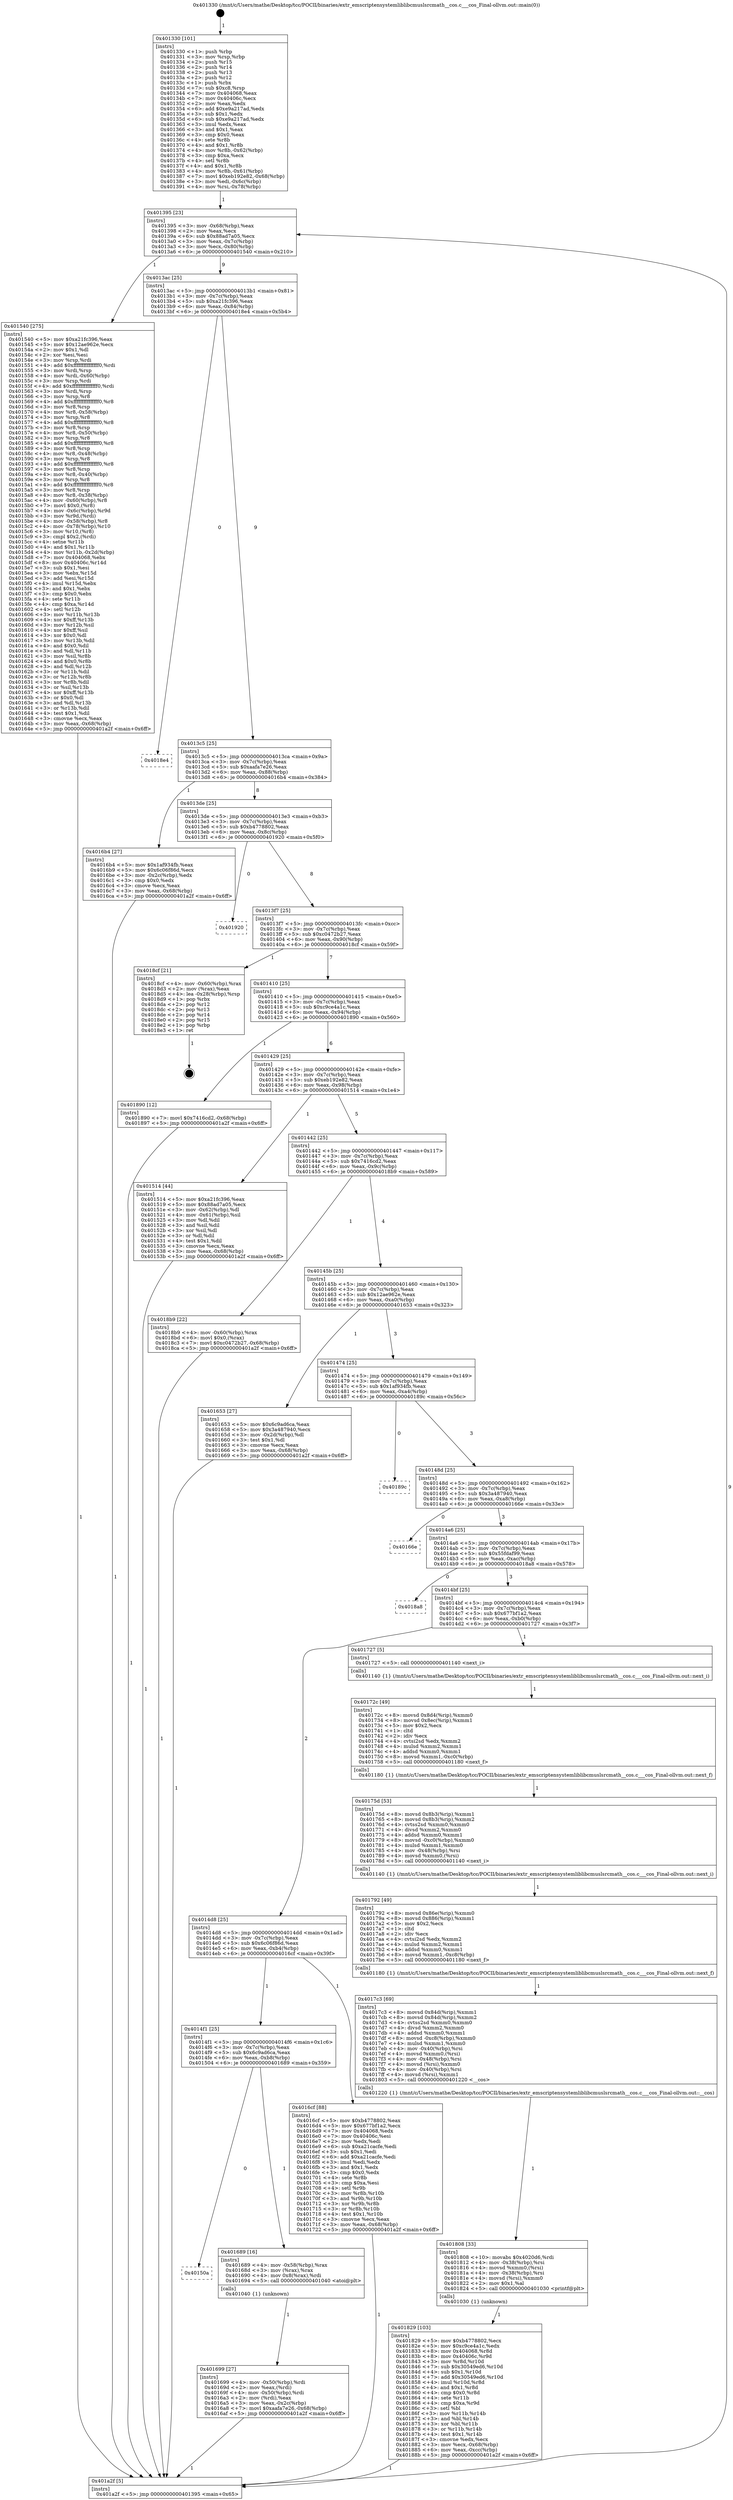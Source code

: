 digraph "0x401330" {
  label = "0x401330 (/mnt/c/Users/mathe/Desktop/tcc/POCII/binaries/extr_emscriptensystemliblibcmuslsrcmath__cos.c___cos_Final-ollvm.out::main(0))"
  labelloc = "t"
  node[shape=record]

  Entry [label="",width=0.3,height=0.3,shape=circle,fillcolor=black,style=filled]
  "0x401395" [label="{
     0x401395 [23]\l
     | [instrs]\l
     &nbsp;&nbsp;0x401395 \<+3\>: mov -0x68(%rbp),%eax\l
     &nbsp;&nbsp;0x401398 \<+2\>: mov %eax,%ecx\l
     &nbsp;&nbsp;0x40139a \<+6\>: sub $0x88ad7a05,%ecx\l
     &nbsp;&nbsp;0x4013a0 \<+3\>: mov %eax,-0x7c(%rbp)\l
     &nbsp;&nbsp;0x4013a3 \<+3\>: mov %ecx,-0x80(%rbp)\l
     &nbsp;&nbsp;0x4013a6 \<+6\>: je 0000000000401540 \<main+0x210\>\l
  }"]
  "0x401540" [label="{
     0x401540 [275]\l
     | [instrs]\l
     &nbsp;&nbsp;0x401540 \<+5\>: mov $0xa21fc396,%eax\l
     &nbsp;&nbsp;0x401545 \<+5\>: mov $0x12ae962e,%ecx\l
     &nbsp;&nbsp;0x40154a \<+2\>: mov $0x1,%dl\l
     &nbsp;&nbsp;0x40154c \<+2\>: xor %esi,%esi\l
     &nbsp;&nbsp;0x40154e \<+3\>: mov %rsp,%rdi\l
     &nbsp;&nbsp;0x401551 \<+4\>: add $0xfffffffffffffff0,%rdi\l
     &nbsp;&nbsp;0x401555 \<+3\>: mov %rdi,%rsp\l
     &nbsp;&nbsp;0x401558 \<+4\>: mov %rdi,-0x60(%rbp)\l
     &nbsp;&nbsp;0x40155c \<+3\>: mov %rsp,%rdi\l
     &nbsp;&nbsp;0x40155f \<+4\>: add $0xfffffffffffffff0,%rdi\l
     &nbsp;&nbsp;0x401563 \<+3\>: mov %rdi,%rsp\l
     &nbsp;&nbsp;0x401566 \<+3\>: mov %rsp,%r8\l
     &nbsp;&nbsp;0x401569 \<+4\>: add $0xfffffffffffffff0,%r8\l
     &nbsp;&nbsp;0x40156d \<+3\>: mov %r8,%rsp\l
     &nbsp;&nbsp;0x401570 \<+4\>: mov %r8,-0x58(%rbp)\l
     &nbsp;&nbsp;0x401574 \<+3\>: mov %rsp,%r8\l
     &nbsp;&nbsp;0x401577 \<+4\>: add $0xfffffffffffffff0,%r8\l
     &nbsp;&nbsp;0x40157b \<+3\>: mov %r8,%rsp\l
     &nbsp;&nbsp;0x40157e \<+4\>: mov %r8,-0x50(%rbp)\l
     &nbsp;&nbsp;0x401582 \<+3\>: mov %rsp,%r8\l
     &nbsp;&nbsp;0x401585 \<+4\>: add $0xfffffffffffffff0,%r8\l
     &nbsp;&nbsp;0x401589 \<+3\>: mov %r8,%rsp\l
     &nbsp;&nbsp;0x40158c \<+4\>: mov %r8,-0x48(%rbp)\l
     &nbsp;&nbsp;0x401590 \<+3\>: mov %rsp,%r8\l
     &nbsp;&nbsp;0x401593 \<+4\>: add $0xfffffffffffffff0,%r8\l
     &nbsp;&nbsp;0x401597 \<+3\>: mov %r8,%rsp\l
     &nbsp;&nbsp;0x40159a \<+4\>: mov %r8,-0x40(%rbp)\l
     &nbsp;&nbsp;0x40159e \<+3\>: mov %rsp,%r8\l
     &nbsp;&nbsp;0x4015a1 \<+4\>: add $0xfffffffffffffff0,%r8\l
     &nbsp;&nbsp;0x4015a5 \<+3\>: mov %r8,%rsp\l
     &nbsp;&nbsp;0x4015a8 \<+4\>: mov %r8,-0x38(%rbp)\l
     &nbsp;&nbsp;0x4015ac \<+4\>: mov -0x60(%rbp),%r8\l
     &nbsp;&nbsp;0x4015b0 \<+7\>: movl $0x0,(%r8)\l
     &nbsp;&nbsp;0x4015b7 \<+4\>: mov -0x6c(%rbp),%r9d\l
     &nbsp;&nbsp;0x4015bb \<+3\>: mov %r9d,(%rdi)\l
     &nbsp;&nbsp;0x4015be \<+4\>: mov -0x58(%rbp),%r8\l
     &nbsp;&nbsp;0x4015c2 \<+4\>: mov -0x78(%rbp),%r10\l
     &nbsp;&nbsp;0x4015c6 \<+3\>: mov %r10,(%r8)\l
     &nbsp;&nbsp;0x4015c9 \<+3\>: cmpl $0x2,(%rdi)\l
     &nbsp;&nbsp;0x4015cc \<+4\>: setne %r11b\l
     &nbsp;&nbsp;0x4015d0 \<+4\>: and $0x1,%r11b\l
     &nbsp;&nbsp;0x4015d4 \<+4\>: mov %r11b,-0x2d(%rbp)\l
     &nbsp;&nbsp;0x4015d8 \<+7\>: mov 0x404068,%ebx\l
     &nbsp;&nbsp;0x4015df \<+8\>: mov 0x40406c,%r14d\l
     &nbsp;&nbsp;0x4015e7 \<+3\>: sub $0x1,%esi\l
     &nbsp;&nbsp;0x4015ea \<+3\>: mov %ebx,%r15d\l
     &nbsp;&nbsp;0x4015ed \<+3\>: add %esi,%r15d\l
     &nbsp;&nbsp;0x4015f0 \<+4\>: imul %r15d,%ebx\l
     &nbsp;&nbsp;0x4015f4 \<+3\>: and $0x1,%ebx\l
     &nbsp;&nbsp;0x4015f7 \<+3\>: cmp $0x0,%ebx\l
     &nbsp;&nbsp;0x4015fa \<+4\>: sete %r11b\l
     &nbsp;&nbsp;0x4015fe \<+4\>: cmp $0xa,%r14d\l
     &nbsp;&nbsp;0x401602 \<+4\>: setl %r12b\l
     &nbsp;&nbsp;0x401606 \<+3\>: mov %r11b,%r13b\l
     &nbsp;&nbsp;0x401609 \<+4\>: xor $0xff,%r13b\l
     &nbsp;&nbsp;0x40160d \<+3\>: mov %r12b,%sil\l
     &nbsp;&nbsp;0x401610 \<+4\>: xor $0xff,%sil\l
     &nbsp;&nbsp;0x401614 \<+3\>: xor $0x0,%dl\l
     &nbsp;&nbsp;0x401617 \<+3\>: mov %r13b,%dil\l
     &nbsp;&nbsp;0x40161a \<+4\>: and $0x0,%dil\l
     &nbsp;&nbsp;0x40161e \<+3\>: and %dl,%r11b\l
     &nbsp;&nbsp;0x401621 \<+3\>: mov %sil,%r8b\l
     &nbsp;&nbsp;0x401624 \<+4\>: and $0x0,%r8b\l
     &nbsp;&nbsp;0x401628 \<+3\>: and %dl,%r12b\l
     &nbsp;&nbsp;0x40162b \<+3\>: or %r11b,%dil\l
     &nbsp;&nbsp;0x40162e \<+3\>: or %r12b,%r8b\l
     &nbsp;&nbsp;0x401631 \<+3\>: xor %r8b,%dil\l
     &nbsp;&nbsp;0x401634 \<+3\>: or %sil,%r13b\l
     &nbsp;&nbsp;0x401637 \<+4\>: xor $0xff,%r13b\l
     &nbsp;&nbsp;0x40163b \<+3\>: or $0x0,%dl\l
     &nbsp;&nbsp;0x40163e \<+3\>: and %dl,%r13b\l
     &nbsp;&nbsp;0x401641 \<+3\>: or %r13b,%dil\l
     &nbsp;&nbsp;0x401644 \<+4\>: test $0x1,%dil\l
     &nbsp;&nbsp;0x401648 \<+3\>: cmovne %ecx,%eax\l
     &nbsp;&nbsp;0x40164b \<+3\>: mov %eax,-0x68(%rbp)\l
     &nbsp;&nbsp;0x40164e \<+5\>: jmp 0000000000401a2f \<main+0x6ff\>\l
  }"]
  "0x4013ac" [label="{
     0x4013ac [25]\l
     | [instrs]\l
     &nbsp;&nbsp;0x4013ac \<+5\>: jmp 00000000004013b1 \<main+0x81\>\l
     &nbsp;&nbsp;0x4013b1 \<+3\>: mov -0x7c(%rbp),%eax\l
     &nbsp;&nbsp;0x4013b4 \<+5\>: sub $0xa21fc396,%eax\l
     &nbsp;&nbsp;0x4013b9 \<+6\>: mov %eax,-0x84(%rbp)\l
     &nbsp;&nbsp;0x4013bf \<+6\>: je 00000000004018e4 \<main+0x5b4\>\l
  }"]
  Exit [label="",width=0.3,height=0.3,shape=circle,fillcolor=black,style=filled,peripheries=2]
  "0x4018e4" [label="{
     0x4018e4\l
  }", style=dashed]
  "0x4013c5" [label="{
     0x4013c5 [25]\l
     | [instrs]\l
     &nbsp;&nbsp;0x4013c5 \<+5\>: jmp 00000000004013ca \<main+0x9a\>\l
     &nbsp;&nbsp;0x4013ca \<+3\>: mov -0x7c(%rbp),%eax\l
     &nbsp;&nbsp;0x4013cd \<+5\>: sub $0xaafa7e26,%eax\l
     &nbsp;&nbsp;0x4013d2 \<+6\>: mov %eax,-0x88(%rbp)\l
     &nbsp;&nbsp;0x4013d8 \<+6\>: je 00000000004016b4 \<main+0x384\>\l
  }"]
  "0x401829" [label="{
     0x401829 [103]\l
     | [instrs]\l
     &nbsp;&nbsp;0x401829 \<+5\>: mov $0xb4778802,%ecx\l
     &nbsp;&nbsp;0x40182e \<+5\>: mov $0xc9ce4a1c,%edx\l
     &nbsp;&nbsp;0x401833 \<+8\>: mov 0x404068,%r8d\l
     &nbsp;&nbsp;0x40183b \<+8\>: mov 0x40406c,%r9d\l
     &nbsp;&nbsp;0x401843 \<+3\>: mov %r8d,%r10d\l
     &nbsp;&nbsp;0x401846 \<+7\>: sub $0x30549ed6,%r10d\l
     &nbsp;&nbsp;0x40184d \<+4\>: sub $0x1,%r10d\l
     &nbsp;&nbsp;0x401851 \<+7\>: add $0x30549ed6,%r10d\l
     &nbsp;&nbsp;0x401858 \<+4\>: imul %r10d,%r8d\l
     &nbsp;&nbsp;0x40185c \<+4\>: and $0x1,%r8d\l
     &nbsp;&nbsp;0x401860 \<+4\>: cmp $0x0,%r8d\l
     &nbsp;&nbsp;0x401864 \<+4\>: sete %r11b\l
     &nbsp;&nbsp;0x401868 \<+4\>: cmp $0xa,%r9d\l
     &nbsp;&nbsp;0x40186c \<+3\>: setl %bl\l
     &nbsp;&nbsp;0x40186f \<+3\>: mov %r11b,%r14b\l
     &nbsp;&nbsp;0x401872 \<+3\>: and %bl,%r14b\l
     &nbsp;&nbsp;0x401875 \<+3\>: xor %bl,%r11b\l
     &nbsp;&nbsp;0x401878 \<+3\>: or %r11b,%r14b\l
     &nbsp;&nbsp;0x40187b \<+4\>: test $0x1,%r14b\l
     &nbsp;&nbsp;0x40187f \<+3\>: cmovne %edx,%ecx\l
     &nbsp;&nbsp;0x401882 \<+3\>: mov %ecx,-0x68(%rbp)\l
     &nbsp;&nbsp;0x401885 \<+6\>: mov %eax,-0xcc(%rbp)\l
     &nbsp;&nbsp;0x40188b \<+5\>: jmp 0000000000401a2f \<main+0x6ff\>\l
  }"]
  "0x4016b4" [label="{
     0x4016b4 [27]\l
     | [instrs]\l
     &nbsp;&nbsp;0x4016b4 \<+5\>: mov $0x1af934fb,%eax\l
     &nbsp;&nbsp;0x4016b9 \<+5\>: mov $0x6c06f86d,%ecx\l
     &nbsp;&nbsp;0x4016be \<+3\>: mov -0x2c(%rbp),%edx\l
     &nbsp;&nbsp;0x4016c1 \<+3\>: cmp $0x0,%edx\l
     &nbsp;&nbsp;0x4016c4 \<+3\>: cmove %ecx,%eax\l
     &nbsp;&nbsp;0x4016c7 \<+3\>: mov %eax,-0x68(%rbp)\l
     &nbsp;&nbsp;0x4016ca \<+5\>: jmp 0000000000401a2f \<main+0x6ff\>\l
  }"]
  "0x4013de" [label="{
     0x4013de [25]\l
     | [instrs]\l
     &nbsp;&nbsp;0x4013de \<+5\>: jmp 00000000004013e3 \<main+0xb3\>\l
     &nbsp;&nbsp;0x4013e3 \<+3\>: mov -0x7c(%rbp),%eax\l
     &nbsp;&nbsp;0x4013e6 \<+5\>: sub $0xb4778802,%eax\l
     &nbsp;&nbsp;0x4013eb \<+6\>: mov %eax,-0x8c(%rbp)\l
     &nbsp;&nbsp;0x4013f1 \<+6\>: je 0000000000401920 \<main+0x5f0\>\l
  }"]
  "0x401808" [label="{
     0x401808 [33]\l
     | [instrs]\l
     &nbsp;&nbsp;0x401808 \<+10\>: movabs $0x4020d6,%rdi\l
     &nbsp;&nbsp;0x401812 \<+4\>: mov -0x38(%rbp),%rsi\l
     &nbsp;&nbsp;0x401816 \<+4\>: movsd %xmm0,(%rsi)\l
     &nbsp;&nbsp;0x40181a \<+4\>: mov -0x38(%rbp),%rsi\l
     &nbsp;&nbsp;0x40181e \<+4\>: movsd (%rsi),%xmm0\l
     &nbsp;&nbsp;0x401822 \<+2\>: mov $0x1,%al\l
     &nbsp;&nbsp;0x401824 \<+5\>: call 0000000000401030 \<printf@plt\>\l
     | [calls]\l
     &nbsp;&nbsp;0x401030 \{1\} (unknown)\l
  }"]
  "0x401920" [label="{
     0x401920\l
  }", style=dashed]
  "0x4013f7" [label="{
     0x4013f7 [25]\l
     | [instrs]\l
     &nbsp;&nbsp;0x4013f7 \<+5\>: jmp 00000000004013fc \<main+0xcc\>\l
     &nbsp;&nbsp;0x4013fc \<+3\>: mov -0x7c(%rbp),%eax\l
     &nbsp;&nbsp;0x4013ff \<+5\>: sub $0xc0472b27,%eax\l
     &nbsp;&nbsp;0x401404 \<+6\>: mov %eax,-0x90(%rbp)\l
     &nbsp;&nbsp;0x40140a \<+6\>: je 00000000004018cf \<main+0x59f\>\l
  }"]
  "0x4017c3" [label="{
     0x4017c3 [69]\l
     | [instrs]\l
     &nbsp;&nbsp;0x4017c3 \<+8\>: movsd 0x84d(%rip),%xmm1\l
     &nbsp;&nbsp;0x4017cb \<+8\>: movsd 0x84d(%rip),%xmm2\l
     &nbsp;&nbsp;0x4017d3 \<+4\>: cvtss2sd %xmm0,%xmm0\l
     &nbsp;&nbsp;0x4017d7 \<+4\>: divsd %xmm2,%xmm0\l
     &nbsp;&nbsp;0x4017db \<+4\>: addsd %xmm0,%xmm1\l
     &nbsp;&nbsp;0x4017df \<+8\>: movsd -0xc8(%rbp),%xmm0\l
     &nbsp;&nbsp;0x4017e7 \<+4\>: mulsd %xmm1,%xmm0\l
     &nbsp;&nbsp;0x4017eb \<+4\>: mov -0x40(%rbp),%rsi\l
     &nbsp;&nbsp;0x4017ef \<+4\>: movsd %xmm0,(%rsi)\l
     &nbsp;&nbsp;0x4017f3 \<+4\>: mov -0x48(%rbp),%rsi\l
     &nbsp;&nbsp;0x4017f7 \<+4\>: movsd (%rsi),%xmm0\l
     &nbsp;&nbsp;0x4017fb \<+4\>: mov -0x40(%rbp),%rsi\l
     &nbsp;&nbsp;0x4017ff \<+4\>: movsd (%rsi),%xmm1\l
     &nbsp;&nbsp;0x401803 \<+5\>: call 0000000000401220 \<__cos\>\l
     | [calls]\l
     &nbsp;&nbsp;0x401220 \{1\} (/mnt/c/Users/mathe/Desktop/tcc/POCII/binaries/extr_emscriptensystemliblibcmuslsrcmath__cos.c___cos_Final-ollvm.out::__cos)\l
  }"]
  "0x4018cf" [label="{
     0x4018cf [21]\l
     | [instrs]\l
     &nbsp;&nbsp;0x4018cf \<+4\>: mov -0x60(%rbp),%rax\l
     &nbsp;&nbsp;0x4018d3 \<+2\>: mov (%rax),%eax\l
     &nbsp;&nbsp;0x4018d5 \<+4\>: lea -0x28(%rbp),%rsp\l
     &nbsp;&nbsp;0x4018d9 \<+1\>: pop %rbx\l
     &nbsp;&nbsp;0x4018da \<+2\>: pop %r12\l
     &nbsp;&nbsp;0x4018dc \<+2\>: pop %r13\l
     &nbsp;&nbsp;0x4018de \<+2\>: pop %r14\l
     &nbsp;&nbsp;0x4018e0 \<+2\>: pop %r15\l
     &nbsp;&nbsp;0x4018e2 \<+1\>: pop %rbp\l
     &nbsp;&nbsp;0x4018e3 \<+1\>: ret\l
  }"]
  "0x401410" [label="{
     0x401410 [25]\l
     | [instrs]\l
     &nbsp;&nbsp;0x401410 \<+5\>: jmp 0000000000401415 \<main+0xe5\>\l
     &nbsp;&nbsp;0x401415 \<+3\>: mov -0x7c(%rbp),%eax\l
     &nbsp;&nbsp;0x401418 \<+5\>: sub $0xc9ce4a1c,%eax\l
     &nbsp;&nbsp;0x40141d \<+6\>: mov %eax,-0x94(%rbp)\l
     &nbsp;&nbsp;0x401423 \<+6\>: je 0000000000401890 \<main+0x560\>\l
  }"]
  "0x401792" [label="{
     0x401792 [49]\l
     | [instrs]\l
     &nbsp;&nbsp;0x401792 \<+8\>: movsd 0x86e(%rip),%xmm0\l
     &nbsp;&nbsp;0x40179a \<+8\>: movsd 0x886(%rip),%xmm1\l
     &nbsp;&nbsp;0x4017a2 \<+5\>: mov $0x2,%ecx\l
     &nbsp;&nbsp;0x4017a7 \<+1\>: cltd\l
     &nbsp;&nbsp;0x4017a8 \<+2\>: idiv %ecx\l
     &nbsp;&nbsp;0x4017aa \<+4\>: cvtsi2sd %edx,%xmm2\l
     &nbsp;&nbsp;0x4017ae \<+4\>: mulsd %xmm2,%xmm1\l
     &nbsp;&nbsp;0x4017b2 \<+4\>: addsd %xmm0,%xmm1\l
     &nbsp;&nbsp;0x4017b6 \<+8\>: movsd %xmm1,-0xc8(%rbp)\l
     &nbsp;&nbsp;0x4017be \<+5\>: call 0000000000401180 \<next_f\>\l
     | [calls]\l
     &nbsp;&nbsp;0x401180 \{1\} (/mnt/c/Users/mathe/Desktop/tcc/POCII/binaries/extr_emscriptensystemliblibcmuslsrcmath__cos.c___cos_Final-ollvm.out::next_f)\l
  }"]
  "0x401890" [label="{
     0x401890 [12]\l
     | [instrs]\l
     &nbsp;&nbsp;0x401890 \<+7\>: movl $0x7416cd2,-0x68(%rbp)\l
     &nbsp;&nbsp;0x401897 \<+5\>: jmp 0000000000401a2f \<main+0x6ff\>\l
  }"]
  "0x401429" [label="{
     0x401429 [25]\l
     | [instrs]\l
     &nbsp;&nbsp;0x401429 \<+5\>: jmp 000000000040142e \<main+0xfe\>\l
     &nbsp;&nbsp;0x40142e \<+3\>: mov -0x7c(%rbp),%eax\l
     &nbsp;&nbsp;0x401431 \<+5\>: sub $0xeb192e82,%eax\l
     &nbsp;&nbsp;0x401436 \<+6\>: mov %eax,-0x98(%rbp)\l
     &nbsp;&nbsp;0x40143c \<+6\>: je 0000000000401514 \<main+0x1e4\>\l
  }"]
  "0x40175d" [label="{
     0x40175d [53]\l
     | [instrs]\l
     &nbsp;&nbsp;0x40175d \<+8\>: movsd 0x8b3(%rip),%xmm1\l
     &nbsp;&nbsp;0x401765 \<+8\>: movsd 0x8b3(%rip),%xmm2\l
     &nbsp;&nbsp;0x40176d \<+4\>: cvtss2sd %xmm0,%xmm0\l
     &nbsp;&nbsp;0x401771 \<+4\>: divsd %xmm2,%xmm0\l
     &nbsp;&nbsp;0x401775 \<+4\>: addsd %xmm0,%xmm1\l
     &nbsp;&nbsp;0x401779 \<+8\>: movsd -0xc0(%rbp),%xmm0\l
     &nbsp;&nbsp;0x401781 \<+4\>: mulsd %xmm1,%xmm0\l
     &nbsp;&nbsp;0x401785 \<+4\>: mov -0x48(%rbp),%rsi\l
     &nbsp;&nbsp;0x401789 \<+4\>: movsd %xmm0,(%rsi)\l
     &nbsp;&nbsp;0x40178d \<+5\>: call 0000000000401140 \<next_i\>\l
     | [calls]\l
     &nbsp;&nbsp;0x401140 \{1\} (/mnt/c/Users/mathe/Desktop/tcc/POCII/binaries/extr_emscriptensystemliblibcmuslsrcmath__cos.c___cos_Final-ollvm.out::next_i)\l
  }"]
  "0x401514" [label="{
     0x401514 [44]\l
     | [instrs]\l
     &nbsp;&nbsp;0x401514 \<+5\>: mov $0xa21fc396,%eax\l
     &nbsp;&nbsp;0x401519 \<+5\>: mov $0x88ad7a05,%ecx\l
     &nbsp;&nbsp;0x40151e \<+3\>: mov -0x62(%rbp),%dl\l
     &nbsp;&nbsp;0x401521 \<+4\>: mov -0x61(%rbp),%sil\l
     &nbsp;&nbsp;0x401525 \<+3\>: mov %dl,%dil\l
     &nbsp;&nbsp;0x401528 \<+3\>: and %sil,%dil\l
     &nbsp;&nbsp;0x40152b \<+3\>: xor %sil,%dl\l
     &nbsp;&nbsp;0x40152e \<+3\>: or %dl,%dil\l
     &nbsp;&nbsp;0x401531 \<+4\>: test $0x1,%dil\l
     &nbsp;&nbsp;0x401535 \<+3\>: cmovne %ecx,%eax\l
     &nbsp;&nbsp;0x401538 \<+3\>: mov %eax,-0x68(%rbp)\l
     &nbsp;&nbsp;0x40153b \<+5\>: jmp 0000000000401a2f \<main+0x6ff\>\l
  }"]
  "0x401442" [label="{
     0x401442 [25]\l
     | [instrs]\l
     &nbsp;&nbsp;0x401442 \<+5\>: jmp 0000000000401447 \<main+0x117\>\l
     &nbsp;&nbsp;0x401447 \<+3\>: mov -0x7c(%rbp),%eax\l
     &nbsp;&nbsp;0x40144a \<+5\>: sub $0x7416cd2,%eax\l
     &nbsp;&nbsp;0x40144f \<+6\>: mov %eax,-0x9c(%rbp)\l
     &nbsp;&nbsp;0x401455 \<+6\>: je 00000000004018b9 \<main+0x589\>\l
  }"]
  "0x401a2f" [label="{
     0x401a2f [5]\l
     | [instrs]\l
     &nbsp;&nbsp;0x401a2f \<+5\>: jmp 0000000000401395 \<main+0x65\>\l
  }"]
  "0x401330" [label="{
     0x401330 [101]\l
     | [instrs]\l
     &nbsp;&nbsp;0x401330 \<+1\>: push %rbp\l
     &nbsp;&nbsp;0x401331 \<+3\>: mov %rsp,%rbp\l
     &nbsp;&nbsp;0x401334 \<+2\>: push %r15\l
     &nbsp;&nbsp;0x401336 \<+2\>: push %r14\l
     &nbsp;&nbsp;0x401338 \<+2\>: push %r13\l
     &nbsp;&nbsp;0x40133a \<+2\>: push %r12\l
     &nbsp;&nbsp;0x40133c \<+1\>: push %rbx\l
     &nbsp;&nbsp;0x40133d \<+7\>: sub $0xc8,%rsp\l
     &nbsp;&nbsp;0x401344 \<+7\>: mov 0x404068,%eax\l
     &nbsp;&nbsp;0x40134b \<+7\>: mov 0x40406c,%ecx\l
     &nbsp;&nbsp;0x401352 \<+2\>: mov %eax,%edx\l
     &nbsp;&nbsp;0x401354 \<+6\>: add $0xe9a217ad,%edx\l
     &nbsp;&nbsp;0x40135a \<+3\>: sub $0x1,%edx\l
     &nbsp;&nbsp;0x40135d \<+6\>: sub $0xe9a217ad,%edx\l
     &nbsp;&nbsp;0x401363 \<+3\>: imul %edx,%eax\l
     &nbsp;&nbsp;0x401366 \<+3\>: and $0x1,%eax\l
     &nbsp;&nbsp;0x401369 \<+3\>: cmp $0x0,%eax\l
     &nbsp;&nbsp;0x40136c \<+4\>: sete %r8b\l
     &nbsp;&nbsp;0x401370 \<+4\>: and $0x1,%r8b\l
     &nbsp;&nbsp;0x401374 \<+4\>: mov %r8b,-0x62(%rbp)\l
     &nbsp;&nbsp;0x401378 \<+3\>: cmp $0xa,%ecx\l
     &nbsp;&nbsp;0x40137b \<+4\>: setl %r8b\l
     &nbsp;&nbsp;0x40137f \<+4\>: and $0x1,%r8b\l
     &nbsp;&nbsp;0x401383 \<+4\>: mov %r8b,-0x61(%rbp)\l
     &nbsp;&nbsp;0x401387 \<+7\>: movl $0xeb192e82,-0x68(%rbp)\l
     &nbsp;&nbsp;0x40138e \<+3\>: mov %edi,-0x6c(%rbp)\l
     &nbsp;&nbsp;0x401391 \<+4\>: mov %rsi,-0x78(%rbp)\l
  }"]
  "0x40172c" [label="{
     0x40172c [49]\l
     | [instrs]\l
     &nbsp;&nbsp;0x40172c \<+8\>: movsd 0x8d4(%rip),%xmm0\l
     &nbsp;&nbsp;0x401734 \<+8\>: movsd 0x8ec(%rip),%xmm1\l
     &nbsp;&nbsp;0x40173c \<+5\>: mov $0x2,%ecx\l
     &nbsp;&nbsp;0x401741 \<+1\>: cltd\l
     &nbsp;&nbsp;0x401742 \<+2\>: idiv %ecx\l
     &nbsp;&nbsp;0x401744 \<+4\>: cvtsi2sd %edx,%xmm2\l
     &nbsp;&nbsp;0x401748 \<+4\>: mulsd %xmm2,%xmm1\l
     &nbsp;&nbsp;0x40174c \<+4\>: addsd %xmm0,%xmm1\l
     &nbsp;&nbsp;0x401750 \<+8\>: movsd %xmm1,-0xc0(%rbp)\l
     &nbsp;&nbsp;0x401758 \<+5\>: call 0000000000401180 \<next_f\>\l
     | [calls]\l
     &nbsp;&nbsp;0x401180 \{1\} (/mnt/c/Users/mathe/Desktop/tcc/POCII/binaries/extr_emscriptensystemliblibcmuslsrcmath__cos.c___cos_Final-ollvm.out::next_f)\l
  }"]
  "0x401699" [label="{
     0x401699 [27]\l
     | [instrs]\l
     &nbsp;&nbsp;0x401699 \<+4\>: mov -0x50(%rbp),%rdi\l
     &nbsp;&nbsp;0x40169d \<+2\>: mov %eax,(%rdi)\l
     &nbsp;&nbsp;0x40169f \<+4\>: mov -0x50(%rbp),%rdi\l
     &nbsp;&nbsp;0x4016a3 \<+2\>: mov (%rdi),%eax\l
     &nbsp;&nbsp;0x4016a5 \<+3\>: mov %eax,-0x2c(%rbp)\l
     &nbsp;&nbsp;0x4016a8 \<+7\>: movl $0xaafa7e26,-0x68(%rbp)\l
     &nbsp;&nbsp;0x4016af \<+5\>: jmp 0000000000401a2f \<main+0x6ff\>\l
  }"]
  "0x4018b9" [label="{
     0x4018b9 [22]\l
     | [instrs]\l
     &nbsp;&nbsp;0x4018b9 \<+4\>: mov -0x60(%rbp),%rax\l
     &nbsp;&nbsp;0x4018bd \<+6\>: movl $0x0,(%rax)\l
     &nbsp;&nbsp;0x4018c3 \<+7\>: movl $0xc0472b27,-0x68(%rbp)\l
     &nbsp;&nbsp;0x4018ca \<+5\>: jmp 0000000000401a2f \<main+0x6ff\>\l
  }"]
  "0x40145b" [label="{
     0x40145b [25]\l
     | [instrs]\l
     &nbsp;&nbsp;0x40145b \<+5\>: jmp 0000000000401460 \<main+0x130\>\l
     &nbsp;&nbsp;0x401460 \<+3\>: mov -0x7c(%rbp),%eax\l
     &nbsp;&nbsp;0x401463 \<+5\>: sub $0x12ae962e,%eax\l
     &nbsp;&nbsp;0x401468 \<+6\>: mov %eax,-0xa0(%rbp)\l
     &nbsp;&nbsp;0x40146e \<+6\>: je 0000000000401653 \<main+0x323\>\l
  }"]
  "0x40150a" [label="{
     0x40150a\l
  }", style=dashed]
  "0x401653" [label="{
     0x401653 [27]\l
     | [instrs]\l
     &nbsp;&nbsp;0x401653 \<+5\>: mov $0x6c9ad6ca,%eax\l
     &nbsp;&nbsp;0x401658 \<+5\>: mov $0x3a487940,%ecx\l
     &nbsp;&nbsp;0x40165d \<+3\>: mov -0x2d(%rbp),%dl\l
     &nbsp;&nbsp;0x401660 \<+3\>: test $0x1,%dl\l
     &nbsp;&nbsp;0x401663 \<+3\>: cmovne %ecx,%eax\l
     &nbsp;&nbsp;0x401666 \<+3\>: mov %eax,-0x68(%rbp)\l
     &nbsp;&nbsp;0x401669 \<+5\>: jmp 0000000000401a2f \<main+0x6ff\>\l
  }"]
  "0x401474" [label="{
     0x401474 [25]\l
     | [instrs]\l
     &nbsp;&nbsp;0x401474 \<+5\>: jmp 0000000000401479 \<main+0x149\>\l
     &nbsp;&nbsp;0x401479 \<+3\>: mov -0x7c(%rbp),%eax\l
     &nbsp;&nbsp;0x40147c \<+5\>: sub $0x1af934fb,%eax\l
     &nbsp;&nbsp;0x401481 \<+6\>: mov %eax,-0xa4(%rbp)\l
     &nbsp;&nbsp;0x401487 \<+6\>: je 000000000040189c \<main+0x56c\>\l
  }"]
  "0x401689" [label="{
     0x401689 [16]\l
     | [instrs]\l
     &nbsp;&nbsp;0x401689 \<+4\>: mov -0x58(%rbp),%rax\l
     &nbsp;&nbsp;0x40168d \<+3\>: mov (%rax),%rax\l
     &nbsp;&nbsp;0x401690 \<+4\>: mov 0x8(%rax),%rdi\l
     &nbsp;&nbsp;0x401694 \<+5\>: call 0000000000401040 \<atoi@plt\>\l
     | [calls]\l
     &nbsp;&nbsp;0x401040 \{1\} (unknown)\l
  }"]
  "0x40189c" [label="{
     0x40189c\l
  }", style=dashed]
  "0x40148d" [label="{
     0x40148d [25]\l
     | [instrs]\l
     &nbsp;&nbsp;0x40148d \<+5\>: jmp 0000000000401492 \<main+0x162\>\l
     &nbsp;&nbsp;0x401492 \<+3\>: mov -0x7c(%rbp),%eax\l
     &nbsp;&nbsp;0x401495 \<+5\>: sub $0x3a487940,%eax\l
     &nbsp;&nbsp;0x40149a \<+6\>: mov %eax,-0xa8(%rbp)\l
     &nbsp;&nbsp;0x4014a0 \<+6\>: je 000000000040166e \<main+0x33e\>\l
  }"]
  "0x4014f1" [label="{
     0x4014f1 [25]\l
     | [instrs]\l
     &nbsp;&nbsp;0x4014f1 \<+5\>: jmp 00000000004014f6 \<main+0x1c6\>\l
     &nbsp;&nbsp;0x4014f6 \<+3\>: mov -0x7c(%rbp),%eax\l
     &nbsp;&nbsp;0x4014f9 \<+5\>: sub $0x6c9ad6ca,%eax\l
     &nbsp;&nbsp;0x4014fe \<+6\>: mov %eax,-0xb8(%rbp)\l
     &nbsp;&nbsp;0x401504 \<+6\>: je 0000000000401689 \<main+0x359\>\l
  }"]
  "0x40166e" [label="{
     0x40166e\l
  }", style=dashed]
  "0x4014a6" [label="{
     0x4014a6 [25]\l
     | [instrs]\l
     &nbsp;&nbsp;0x4014a6 \<+5\>: jmp 00000000004014ab \<main+0x17b\>\l
     &nbsp;&nbsp;0x4014ab \<+3\>: mov -0x7c(%rbp),%eax\l
     &nbsp;&nbsp;0x4014ae \<+5\>: sub $0x55fdaf99,%eax\l
     &nbsp;&nbsp;0x4014b3 \<+6\>: mov %eax,-0xac(%rbp)\l
     &nbsp;&nbsp;0x4014b9 \<+6\>: je 00000000004018a8 \<main+0x578\>\l
  }"]
  "0x4016cf" [label="{
     0x4016cf [88]\l
     | [instrs]\l
     &nbsp;&nbsp;0x4016cf \<+5\>: mov $0xb4778802,%eax\l
     &nbsp;&nbsp;0x4016d4 \<+5\>: mov $0x677bf1a2,%ecx\l
     &nbsp;&nbsp;0x4016d9 \<+7\>: mov 0x404068,%edx\l
     &nbsp;&nbsp;0x4016e0 \<+7\>: mov 0x40406c,%esi\l
     &nbsp;&nbsp;0x4016e7 \<+2\>: mov %edx,%edi\l
     &nbsp;&nbsp;0x4016e9 \<+6\>: sub $0xa21cacfe,%edi\l
     &nbsp;&nbsp;0x4016ef \<+3\>: sub $0x1,%edi\l
     &nbsp;&nbsp;0x4016f2 \<+6\>: add $0xa21cacfe,%edi\l
     &nbsp;&nbsp;0x4016f8 \<+3\>: imul %edi,%edx\l
     &nbsp;&nbsp;0x4016fb \<+3\>: and $0x1,%edx\l
     &nbsp;&nbsp;0x4016fe \<+3\>: cmp $0x0,%edx\l
     &nbsp;&nbsp;0x401701 \<+4\>: sete %r8b\l
     &nbsp;&nbsp;0x401705 \<+3\>: cmp $0xa,%esi\l
     &nbsp;&nbsp;0x401708 \<+4\>: setl %r9b\l
     &nbsp;&nbsp;0x40170c \<+3\>: mov %r8b,%r10b\l
     &nbsp;&nbsp;0x40170f \<+3\>: and %r9b,%r10b\l
     &nbsp;&nbsp;0x401712 \<+3\>: xor %r9b,%r8b\l
     &nbsp;&nbsp;0x401715 \<+3\>: or %r8b,%r10b\l
     &nbsp;&nbsp;0x401718 \<+4\>: test $0x1,%r10b\l
     &nbsp;&nbsp;0x40171c \<+3\>: cmovne %ecx,%eax\l
     &nbsp;&nbsp;0x40171f \<+3\>: mov %eax,-0x68(%rbp)\l
     &nbsp;&nbsp;0x401722 \<+5\>: jmp 0000000000401a2f \<main+0x6ff\>\l
  }"]
  "0x4018a8" [label="{
     0x4018a8\l
  }", style=dashed]
  "0x4014bf" [label="{
     0x4014bf [25]\l
     | [instrs]\l
     &nbsp;&nbsp;0x4014bf \<+5\>: jmp 00000000004014c4 \<main+0x194\>\l
     &nbsp;&nbsp;0x4014c4 \<+3\>: mov -0x7c(%rbp),%eax\l
     &nbsp;&nbsp;0x4014c7 \<+5\>: sub $0x677bf1a2,%eax\l
     &nbsp;&nbsp;0x4014cc \<+6\>: mov %eax,-0xb0(%rbp)\l
     &nbsp;&nbsp;0x4014d2 \<+6\>: je 0000000000401727 \<main+0x3f7\>\l
  }"]
  "0x4014d8" [label="{
     0x4014d8 [25]\l
     | [instrs]\l
     &nbsp;&nbsp;0x4014d8 \<+5\>: jmp 00000000004014dd \<main+0x1ad\>\l
     &nbsp;&nbsp;0x4014dd \<+3\>: mov -0x7c(%rbp),%eax\l
     &nbsp;&nbsp;0x4014e0 \<+5\>: sub $0x6c06f86d,%eax\l
     &nbsp;&nbsp;0x4014e5 \<+6\>: mov %eax,-0xb4(%rbp)\l
     &nbsp;&nbsp;0x4014eb \<+6\>: je 00000000004016cf \<main+0x39f\>\l
  }"]
  "0x401727" [label="{
     0x401727 [5]\l
     | [instrs]\l
     &nbsp;&nbsp;0x401727 \<+5\>: call 0000000000401140 \<next_i\>\l
     | [calls]\l
     &nbsp;&nbsp;0x401140 \{1\} (/mnt/c/Users/mathe/Desktop/tcc/POCII/binaries/extr_emscriptensystemliblibcmuslsrcmath__cos.c___cos_Final-ollvm.out::next_i)\l
  }"]
  Entry -> "0x401330" [label=" 1"]
  "0x401395" -> "0x401540" [label=" 1"]
  "0x401395" -> "0x4013ac" [label=" 9"]
  "0x4018cf" -> Exit [label=" 1"]
  "0x4013ac" -> "0x4018e4" [label=" 0"]
  "0x4013ac" -> "0x4013c5" [label=" 9"]
  "0x4018b9" -> "0x401a2f" [label=" 1"]
  "0x4013c5" -> "0x4016b4" [label=" 1"]
  "0x4013c5" -> "0x4013de" [label=" 8"]
  "0x401890" -> "0x401a2f" [label=" 1"]
  "0x4013de" -> "0x401920" [label=" 0"]
  "0x4013de" -> "0x4013f7" [label=" 8"]
  "0x401829" -> "0x401a2f" [label=" 1"]
  "0x4013f7" -> "0x4018cf" [label=" 1"]
  "0x4013f7" -> "0x401410" [label=" 7"]
  "0x401808" -> "0x401829" [label=" 1"]
  "0x401410" -> "0x401890" [label=" 1"]
  "0x401410" -> "0x401429" [label=" 6"]
  "0x4017c3" -> "0x401808" [label=" 1"]
  "0x401429" -> "0x401514" [label=" 1"]
  "0x401429" -> "0x401442" [label=" 5"]
  "0x401514" -> "0x401a2f" [label=" 1"]
  "0x401330" -> "0x401395" [label=" 1"]
  "0x401a2f" -> "0x401395" [label=" 9"]
  "0x401792" -> "0x4017c3" [label=" 1"]
  "0x401540" -> "0x401a2f" [label=" 1"]
  "0x40175d" -> "0x401792" [label=" 1"]
  "0x401442" -> "0x4018b9" [label=" 1"]
  "0x401442" -> "0x40145b" [label=" 4"]
  "0x40172c" -> "0x40175d" [label=" 1"]
  "0x40145b" -> "0x401653" [label=" 1"]
  "0x40145b" -> "0x401474" [label=" 3"]
  "0x401653" -> "0x401a2f" [label=" 1"]
  "0x401727" -> "0x40172c" [label=" 1"]
  "0x401474" -> "0x40189c" [label=" 0"]
  "0x401474" -> "0x40148d" [label=" 3"]
  "0x4016cf" -> "0x401a2f" [label=" 1"]
  "0x40148d" -> "0x40166e" [label=" 0"]
  "0x40148d" -> "0x4014a6" [label=" 3"]
  "0x401699" -> "0x401a2f" [label=" 1"]
  "0x4014a6" -> "0x4018a8" [label=" 0"]
  "0x4014a6" -> "0x4014bf" [label=" 3"]
  "0x401689" -> "0x401699" [label=" 1"]
  "0x4014bf" -> "0x401727" [label=" 1"]
  "0x4014bf" -> "0x4014d8" [label=" 2"]
  "0x4014f1" -> "0x40150a" [label=" 0"]
  "0x4014d8" -> "0x4016cf" [label=" 1"]
  "0x4014d8" -> "0x4014f1" [label=" 1"]
  "0x4016b4" -> "0x401a2f" [label=" 1"]
  "0x4014f1" -> "0x401689" [label=" 1"]
}
